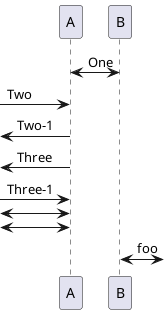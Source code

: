 {
  "sha1": "q12gjiy9ke18oiqz5mfbzvml63ounyb",
  "insertion": {
    "when": "2024-06-04T17:28:41.957Z",
    "user": "plantuml@gmail.com"
  }
}
@startuml
'this works
A<->B: One
->A: Two
[<-A: Two-1
<-A: Three
[->A: Three-1
'this breaks
<->A
[<->A
B<->] : foo
@enduml
